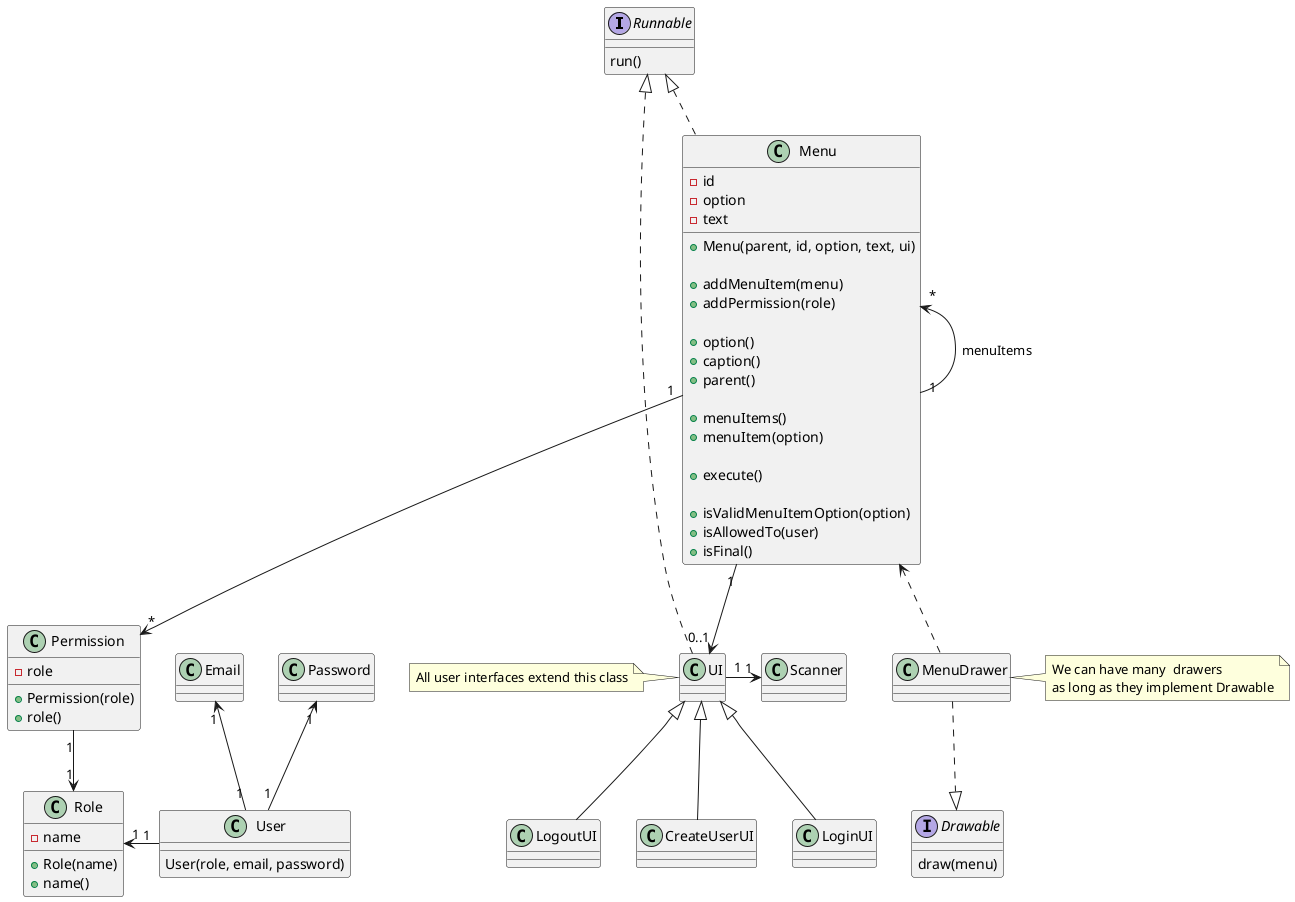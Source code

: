 @startuml
'https://plantuml.com/class-diagram

interface Runnable {
    run()
}

class Menu {
-id
-option
-text
+Menu(parent, id, option, text, ui)

+addMenuItem(menu)
+addPermission(role)

+option()
+caption()
+parent()

+menuItems()
+menuItem(option)

+execute()

+isValidMenuItemOption(option)
+isAllowedTo(user)
+isFinal()
}

class Role {
-name
+Role(name)
+name()
}

class Permission {
-role
+Permission(role)
+role()
}

class UI {
}
note left
All user interfaces extend this class
end note

class Scanner {
}

class LoginUI {
}

class MenuDrawer{
}

note right
We can have many  drawers
as long as they implement Drawable
end note

interface Drawable {
draw(menu)
}

class User {
User(role, email, password)
}

class Email {
}

class Password{
}

Runnable <|.. Menu
Runnable <|.. UI
UI "1" -> "1" Scanner
Menu "*" <- "1" Menu : menuItems
Menu "1" --> "0..1" UI
Menu "1" --> "*" Permission
Permission "1" --> "1" Role
LoginUI -up-|> UI
LogoutUI -up-|> UI
CreateUserUI -up-|> UI
MenuDrawer -down.|> Drawable
Menu <.. MenuDrawer
User "1" -left-> "1" Role
User "1" -up-> "1" Email
User "1" -up-> "1" Password

@enduml